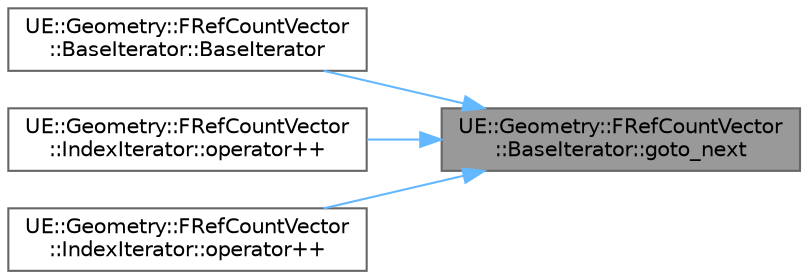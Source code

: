 digraph "UE::Geometry::FRefCountVector::BaseIterator::goto_next"
{
 // INTERACTIVE_SVG=YES
 // LATEX_PDF_SIZE
  bgcolor="transparent";
  edge [fontname=Helvetica,fontsize=10,labelfontname=Helvetica,labelfontsize=10];
  node [fontname=Helvetica,fontsize=10,shape=box,height=0.2,width=0.4];
  rankdir="RL";
  Node1 [id="Node000001",label="UE::Geometry::FRefCountVector\l::BaseIterator::goto_next",height=0.2,width=0.4,color="gray40", fillcolor="grey60", style="filled", fontcolor="black",tooltip=" "];
  Node1 -> Node2 [id="edge1_Node000001_Node000002",dir="back",color="steelblue1",style="solid",tooltip=" "];
  Node2 [id="Node000002",label="UE::Geometry::FRefCountVector\l::BaseIterator::BaseIterator",height=0.2,width=0.4,color="grey40", fillcolor="white", style="filled",URL="$d6/d1b/classUE_1_1Geometry_1_1FRefCountVector_1_1BaseIterator.html#a62718180f5a973eae205a5790488246c",tooltip=" "];
  Node1 -> Node3 [id="edge2_Node000001_Node000003",dir="back",color="steelblue1",style="solid",tooltip=" "];
  Node3 [id="Node000003",label="UE::Geometry::FRefCountVector\l::IndexIterator::operator++",height=0.2,width=0.4,color="grey40", fillcolor="white", style="filled",URL="$d0/dbb/classUE_1_1Geometry_1_1FRefCountVector_1_1IndexIterator.html#af7254b6d1aae88e248e086d7a39d4b0a",tooltip=" "];
  Node1 -> Node4 [id="edge3_Node000001_Node000004",dir="back",color="steelblue1",style="solid",tooltip=" "];
  Node4 [id="Node000004",label="UE::Geometry::FRefCountVector\l::IndexIterator::operator++",height=0.2,width=0.4,color="grey40", fillcolor="white", style="filled",URL="$d0/dbb/classUE_1_1Geometry_1_1FRefCountVector_1_1IndexIterator.html#afab939d3c792daf43bbaf6b0b0b5b81d",tooltip=" "];
}
